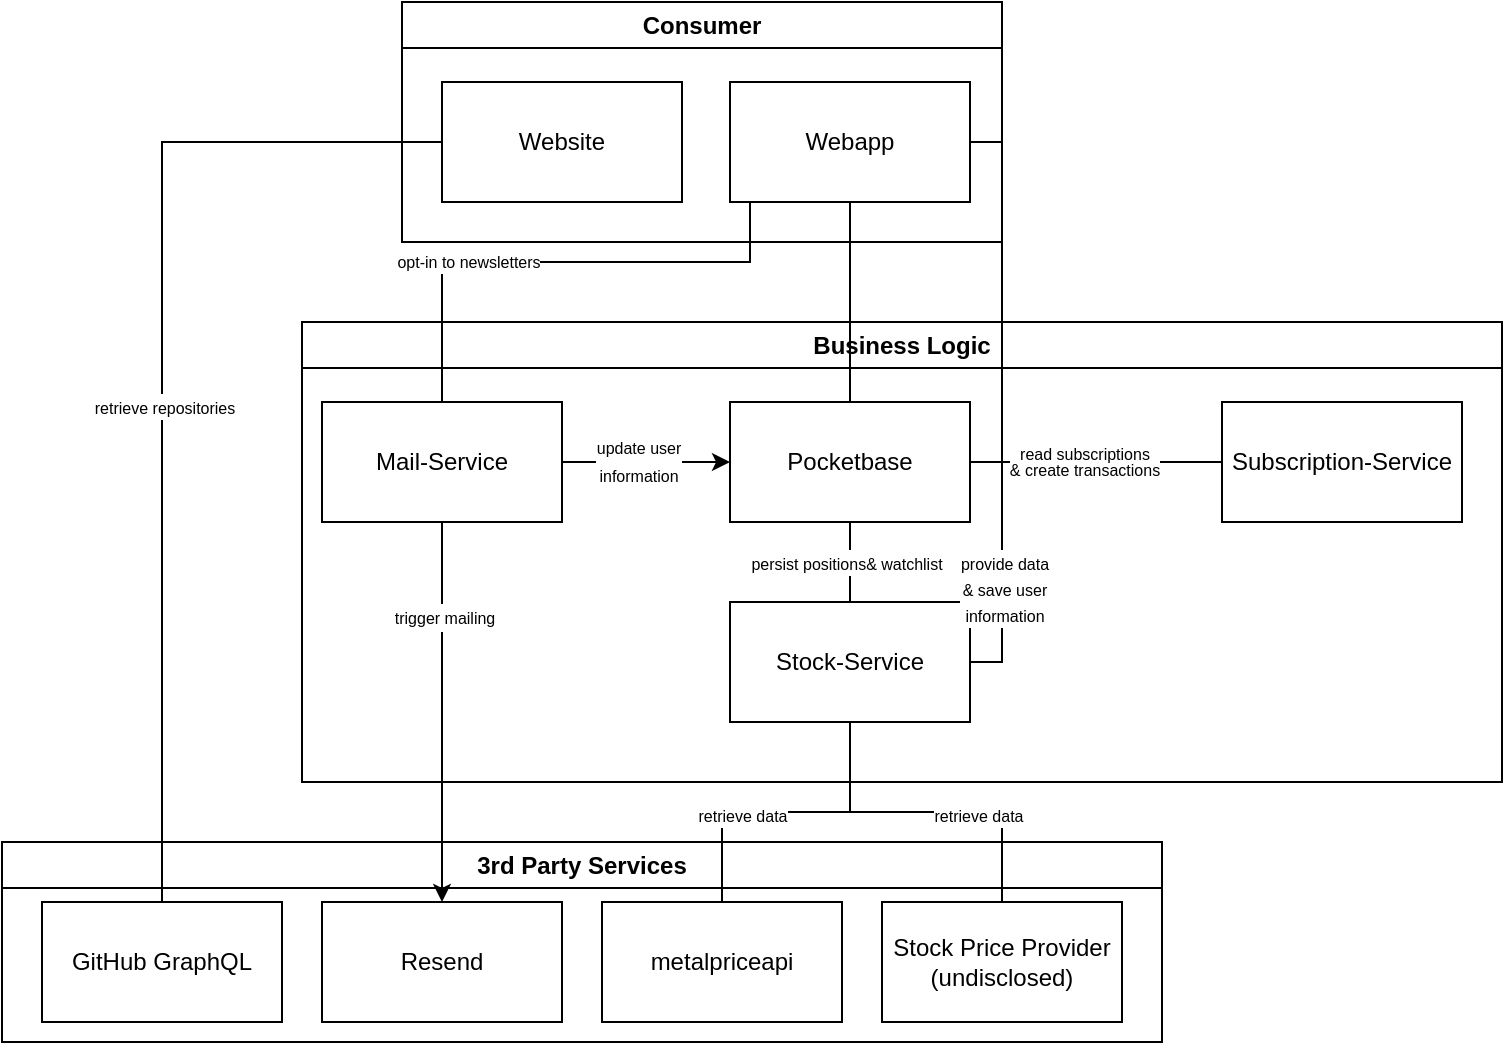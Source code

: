 <mxfile version="24.4.2" type="device">
  <diagram name="Seite-1" id="cUhkcsTL-UHl_RbodxbO">
    <mxGraphModel dx="990" dy="627" grid="1" gridSize="10" guides="1" tooltips="1" connect="1" arrows="1" fold="1" page="1" pageScale="1" pageWidth="827" pageHeight="1169" math="0" shadow="0">
      <root>
        <mxCell id="0" />
        <mxCell id="1" parent="0" />
        <mxCell id="HAMZN8yXfDeTjcoNWEBF-1" value="3rd Party Services" style="swimlane;whiteSpace=wrap;html=1;" vertex="1" parent="1">
          <mxGeometry x="20" y="460" width="580" height="100" as="geometry" />
        </mxCell>
        <mxCell id="HAMZN8yXfDeTjcoNWEBF-5" value="GitHub GraphQL" style="rounded=0;whiteSpace=wrap;html=1;" vertex="1" parent="HAMZN8yXfDeTjcoNWEBF-1">
          <mxGeometry x="20" y="30" width="120" height="60" as="geometry" />
        </mxCell>
        <mxCell id="HAMZN8yXfDeTjcoNWEBF-8" value="Resend" style="rounded=0;whiteSpace=wrap;html=1;" vertex="1" parent="HAMZN8yXfDeTjcoNWEBF-1">
          <mxGeometry x="160" y="30" width="120" height="60" as="geometry" />
        </mxCell>
        <mxCell id="HAMZN8yXfDeTjcoNWEBF-9" value="metalpriceapi" style="rounded=0;whiteSpace=wrap;html=1;" vertex="1" parent="HAMZN8yXfDeTjcoNWEBF-1">
          <mxGeometry x="300" y="30" width="120" height="60" as="geometry" />
        </mxCell>
        <mxCell id="HAMZN8yXfDeTjcoNWEBF-10" value="Stock Price Provider&lt;br&gt;(undisclosed)" style="rounded=0;whiteSpace=wrap;html=1;" vertex="1" parent="HAMZN8yXfDeTjcoNWEBF-1">
          <mxGeometry x="440" y="30" width="120" height="60" as="geometry" />
        </mxCell>
        <mxCell id="HAMZN8yXfDeTjcoNWEBF-2" value="Consumer" style="swimlane;whiteSpace=wrap;html=1;" vertex="1" parent="1">
          <mxGeometry x="220" y="40" width="300" height="120" as="geometry" />
        </mxCell>
        <mxCell id="HAMZN8yXfDeTjcoNWEBF-3" value="Website" style="rounded=0;whiteSpace=wrap;html=1;" vertex="1" parent="HAMZN8yXfDeTjcoNWEBF-2">
          <mxGeometry x="20" y="40" width="120" height="60" as="geometry" />
        </mxCell>
        <mxCell id="HAMZN8yXfDeTjcoNWEBF-4" value="Webapp" style="rounded=0;whiteSpace=wrap;html=1;" vertex="1" parent="HAMZN8yXfDeTjcoNWEBF-2">
          <mxGeometry x="164" y="40" width="120" height="60" as="geometry" />
        </mxCell>
        <mxCell id="HAMZN8yXfDeTjcoNWEBF-13" style="edgeStyle=orthogonalEdgeStyle;rounded=0;orthogonalLoop=1;jettySize=auto;html=1;entryX=0.5;entryY=0;entryDx=0;entryDy=0;flowAnimation=0;shadow=0;endArrow=none;endFill=0;" edge="1" parent="1" source="HAMZN8yXfDeTjcoNWEBF-3" target="HAMZN8yXfDeTjcoNWEBF-5">
          <mxGeometry relative="1" as="geometry" />
        </mxCell>
        <mxCell id="HAMZN8yXfDeTjcoNWEBF-33" value="&lt;font style=&quot;font-size: 8px;&quot;&gt;retrieve repositories&lt;/font&gt;" style="edgeLabel;html=1;align=center;verticalAlign=middle;resizable=0;points=[];" vertex="1" connectable="0" parent="HAMZN8yXfDeTjcoNWEBF-13">
          <mxGeometry x="0.046" y="1" relative="1" as="geometry">
            <mxPoint as="offset" />
          </mxGeometry>
        </mxCell>
        <mxCell id="HAMZN8yXfDeTjcoNWEBF-14" value="Business Logic" style="swimlane;whiteSpace=wrap;html=1;" vertex="1" parent="1">
          <mxGeometry x="170" y="200" width="600" height="230" as="geometry" />
        </mxCell>
        <mxCell id="HAMZN8yXfDeTjcoNWEBF-23" style="edgeStyle=orthogonalEdgeStyle;rounded=0;orthogonalLoop=1;jettySize=auto;html=1;endArrow=classic;endFill=1;" edge="1" parent="HAMZN8yXfDeTjcoNWEBF-14" source="HAMZN8yXfDeTjcoNWEBF-15" target="HAMZN8yXfDeTjcoNWEBF-18">
          <mxGeometry relative="1" as="geometry" />
        </mxCell>
        <mxCell id="HAMZN8yXfDeTjcoNWEBF-50" value="&lt;font style=&quot;font-size: 8px;&quot;&gt;update user &lt;br&gt;information&lt;/font&gt;" style="edgeLabel;html=1;align=center;verticalAlign=middle;resizable=0;points=[];" vertex="1" connectable="0" parent="HAMZN8yXfDeTjcoNWEBF-23">
          <mxGeometry x="-0.109" y="1" relative="1" as="geometry">
            <mxPoint as="offset" />
          </mxGeometry>
        </mxCell>
        <mxCell id="HAMZN8yXfDeTjcoNWEBF-15" value="Mail-Service" style="rounded=0;whiteSpace=wrap;html=1;" vertex="1" parent="HAMZN8yXfDeTjcoNWEBF-14">
          <mxGeometry x="10" y="40" width="120" height="60" as="geometry" />
        </mxCell>
        <mxCell id="HAMZN8yXfDeTjcoNWEBF-30" style="edgeStyle=orthogonalEdgeStyle;rounded=0;orthogonalLoop=1;jettySize=auto;html=1;entryX=0.5;entryY=1;entryDx=0;entryDy=0;endArrow=none;endFill=0;" edge="1" parent="HAMZN8yXfDeTjcoNWEBF-14" source="HAMZN8yXfDeTjcoNWEBF-16" target="HAMZN8yXfDeTjcoNWEBF-18">
          <mxGeometry relative="1" as="geometry" />
        </mxCell>
        <mxCell id="HAMZN8yXfDeTjcoNWEBF-45" value="&lt;font style=&quot;font-size: 8px;&quot;&gt;persist positions&amp;amp; watchlist&lt;/font&gt;" style="edgeLabel;html=1;align=center;verticalAlign=middle;resizable=0;points=[];" vertex="1" connectable="0" parent="HAMZN8yXfDeTjcoNWEBF-30">
          <mxGeometry x="-0.003" y="2" relative="1" as="geometry">
            <mxPoint as="offset" />
          </mxGeometry>
        </mxCell>
        <mxCell id="HAMZN8yXfDeTjcoNWEBF-16" value="Stock-Service" style="rounded=0;whiteSpace=wrap;html=1;" vertex="1" parent="HAMZN8yXfDeTjcoNWEBF-14">
          <mxGeometry x="214" y="140" width="120" height="60" as="geometry" />
        </mxCell>
        <mxCell id="HAMZN8yXfDeTjcoNWEBF-24" style="edgeStyle=orthogonalEdgeStyle;rounded=0;orthogonalLoop=1;jettySize=auto;html=1;entryX=1;entryY=0.5;entryDx=0;entryDy=0;endArrow=none;endFill=0;" edge="1" parent="HAMZN8yXfDeTjcoNWEBF-14" source="HAMZN8yXfDeTjcoNWEBF-17" target="HAMZN8yXfDeTjcoNWEBF-18">
          <mxGeometry relative="1" as="geometry">
            <mxPoint x="415" y="70" as="targetPoint" />
          </mxGeometry>
        </mxCell>
        <mxCell id="HAMZN8yXfDeTjcoNWEBF-25" value="&lt;p style=&quot;line-height: 100%; font-size: 8px;&quot;&gt;read subscriptions &lt;br&gt;&amp;amp; create transactions&lt;/p&gt;" style="edgeLabel;html=1;align=center;verticalAlign=middle;resizable=0;points=[];" vertex="1" connectable="0" parent="HAMZN8yXfDeTjcoNWEBF-24">
          <mxGeometry x="0.101" relative="1" as="geometry">
            <mxPoint as="offset" />
          </mxGeometry>
        </mxCell>
        <mxCell id="HAMZN8yXfDeTjcoNWEBF-17" value="Subscription-Service" style="rounded=0;whiteSpace=wrap;html=1;" vertex="1" parent="HAMZN8yXfDeTjcoNWEBF-14">
          <mxGeometry x="460" y="40" width="120" height="60" as="geometry" />
        </mxCell>
        <mxCell id="HAMZN8yXfDeTjcoNWEBF-18" value="Pocketbase" style="rounded=0;whiteSpace=wrap;html=1;" vertex="1" parent="HAMZN8yXfDeTjcoNWEBF-14">
          <mxGeometry x="214" y="40" width="120" height="60" as="geometry" />
        </mxCell>
        <mxCell id="HAMZN8yXfDeTjcoNWEBF-20" style="edgeStyle=orthogonalEdgeStyle;rounded=0;orthogonalLoop=1;jettySize=auto;html=1;entryX=0.5;entryY=0;entryDx=0;entryDy=0;endArrow=none;endFill=0;" edge="1" parent="1" source="HAMZN8yXfDeTjcoNWEBF-16" target="HAMZN8yXfDeTjcoNWEBF-9">
          <mxGeometry relative="1" as="geometry" />
        </mxCell>
        <mxCell id="HAMZN8yXfDeTjcoNWEBF-43" value="&lt;font style=&quot;font-size: 8px;&quot;&gt;retrieve data&lt;/font&gt;" style="edgeLabel;html=1;align=center;verticalAlign=middle;resizable=0;points=[];" vertex="1" connectable="0" parent="HAMZN8yXfDeTjcoNWEBF-20">
          <mxGeometry x="0.286" y="1" relative="1" as="geometry">
            <mxPoint as="offset" />
          </mxGeometry>
        </mxCell>
        <mxCell id="HAMZN8yXfDeTjcoNWEBF-21" style="edgeStyle=orthogonalEdgeStyle;rounded=0;orthogonalLoop=1;jettySize=auto;html=1;entryX=0.5;entryY=0;entryDx=0;entryDy=0;endArrow=none;endFill=0;" edge="1" parent="1" source="HAMZN8yXfDeTjcoNWEBF-16" target="HAMZN8yXfDeTjcoNWEBF-10">
          <mxGeometry relative="1" as="geometry" />
        </mxCell>
        <mxCell id="HAMZN8yXfDeTjcoNWEBF-44" value="&lt;font style=&quot;font-size: 8px;&quot;&gt;retrieve data&lt;/font&gt;" style="edgeLabel;html=1;align=center;verticalAlign=middle;resizable=0;points=[];" vertex="1" connectable="0" parent="HAMZN8yXfDeTjcoNWEBF-21">
          <mxGeometry x="0.309" y="-1" relative="1" as="geometry">
            <mxPoint as="offset" />
          </mxGeometry>
        </mxCell>
        <mxCell id="HAMZN8yXfDeTjcoNWEBF-22" style="edgeStyle=orthogonalEdgeStyle;rounded=0;orthogonalLoop=1;jettySize=auto;html=1;entryX=0.5;entryY=0;entryDx=0;entryDy=0;endArrow=classic;endFill=1;" edge="1" parent="1" source="HAMZN8yXfDeTjcoNWEBF-15" target="HAMZN8yXfDeTjcoNWEBF-8">
          <mxGeometry relative="1" as="geometry" />
        </mxCell>
        <mxCell id="HAMZN8yXfDeTjcoNWEBF-34" value="Text" style="edgeLabel;html=1;align=center;verticalAlign=middle;resizable=0;points=[];" vertex="1" connectable="0" parent="HAMZN8yXfDeTjcoNWEBF-22">
          <mxGeometry x="-0.497" relative="1" as="geometry">
            <mxPoint as="offset" />
          </mxGeometry>
        </mxCell>
        <mxCell id="HAMZN8yXfDeTjcoNWEBF-35" value="&lt;font style=&quot;font-size: 8px;&quot;&gt;trigger mailing&lt;/font&gt;" style="edgeLabel;html=1;align=center;verticalAlign=middle;resizable=0;points=[];" vertex="1" connectable="0" parent="HAMZN8yXfDeTjcoNWEBF-22">
          <mxGeometry x="-0.504" y="1" relative="1" as="geometry">
            <mxPoint as="offset" />
          </mxGeometry>
        </mxCell>
        <mxCell id="HAMZN8yXfDeTjcoNWEBF-46" style="edgeStyle=orthogonalEdgeStyle;rounded=0;orthogonalLoop=1;jettySize=auto;html=1;entryX=0.5;entryY=0;entryDx=0;entryDy=0;endArrow=none;endFill=0;" edge="1" parent="1" source="HAMZN8yXfDeTjcoNWEBF-4" target="HAMZN8yXfDeTjcoNWEBF-15">
          <mxGeometry relative="1" as="geometry">
            <Array as="points">
              <mxPoint x="394" y="170" />
              <mxPoint x="240" y="170" />
            </Array>
          </mxGeometry>
        </mxCell>
        <mxCell id="HAMZN8yXfDeTjcoNWEBF-51" value="&lt;font style=&quot;font-size: 8px;&quot;&gt;opt-in to newsletters&lt;/font&gt;" style="edgeLabel;html=1;align=center;verticalAlign=middle;resizable=0;points=[];" vertex="1" connectable="0" parent="HAMZN8yXfDeTjcoNWEBF-46">
          <mxGeometry x="0.352" y="-1" relative="1" as="geometry">
            <mxPoint as="offset" />
          </mxGeometry>
        </mxCell>
        <mxCell id="HAMZN8yXfDeTjcoNWEBF-49" style="edgeStyle=orthogonalEdgeStyle;rounded=0;orthogonalLoop=1;jettySize=auto;html=1;entryX=0.5;entryY=0;entryDx=0;entryDy=0;endArrow=none;endFill=0;" edge="1" parent="1" source="HAMZN8yXfDeTjcoNWEBF-4" target="HAMZN8yXfDeTjcoNWEBF-18">
          <mxGeometry relative="1" as="geometry" />
        </mxCell>
        <mxCell id="HAMZN8yXfDeTjcoNWEBF-54" style="edgeStyle=orthogonalEdgeStyle;rounded=0;orthogonalLoop=1;jettySize=auto;html=1;entryX=1;entryY=0.5;entryDx=0;entryDy=0;endArrow=none;endFill=0;" edge="1" parent="1" source="HAMZN8yXfDeTjcoNWEBF-16" target="HAMZN8yXfDeTjcoNWEBF-4">
          <mxGeometry relative="1" as="geometry">
            <Array as="points">
              <mxPoint x="520" y="370" />
              <mxPoint x="520" y="110" />
            </Array>
          </mxGeometry>
        </mxCell>
        <mxCell id="HAMZN8yXfDeTjcoNWEBF-55" value="&lt;font style=&quot;font-size: 8px;&quot;&gt;provide data &lt;br&gt;&amp;amp; save user &lt;br&gt;information&lt;/font&gt;" style="edgeLabel;html=1;align=center;verticalAlign=middle;resizable=0;points=[];" vertex="1" connectable="0" parent="HAMZN8yXfDeTjcoNWEBF-54">
          <mxGeometry x="-0.633" y="-1" relative="1" as="geometry">
            <mxPoint as="offset" />
          </mxGeometry>
        </mxCell>
      </root>
    </mxGraphModel>
  </diagram>
</mxfile>
